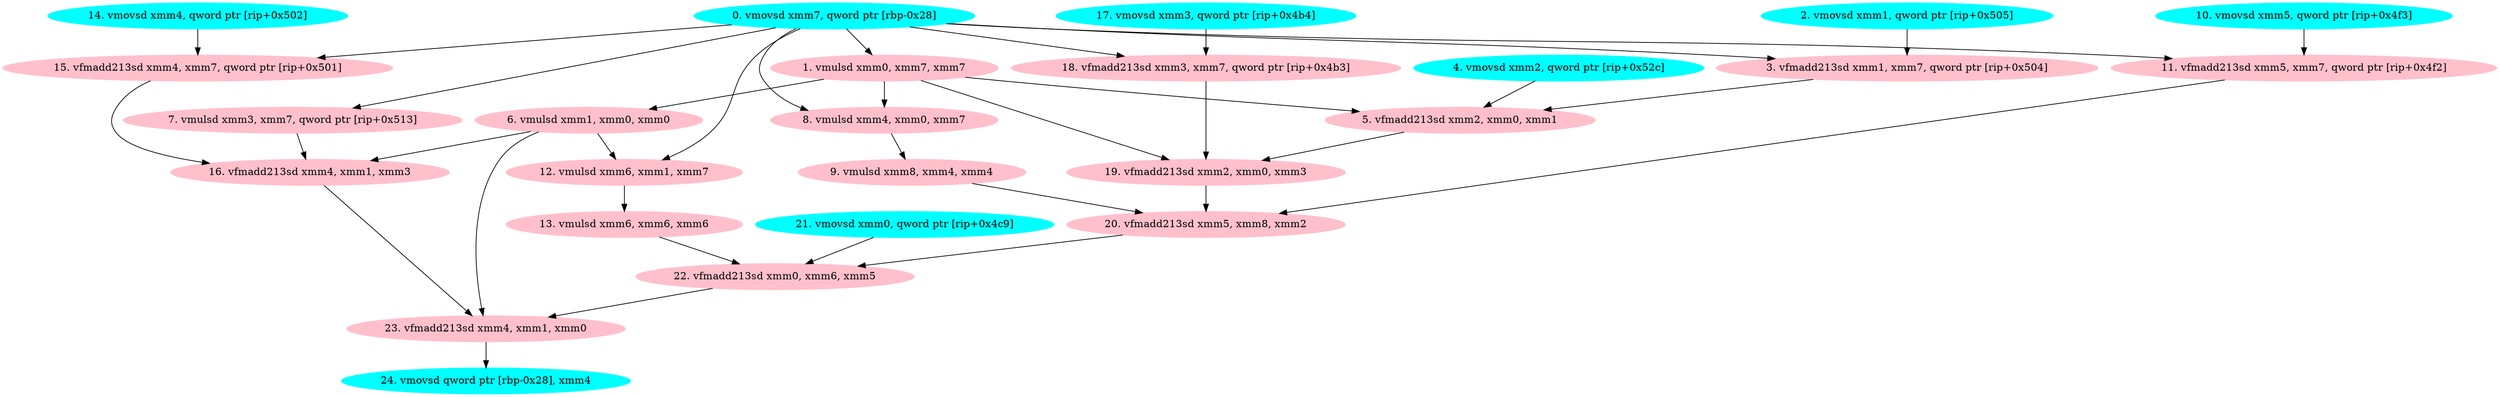 digraph IacaAnalysisGraph{
0 [label="0. vmovsd xmm7, qword ptr [rbp-0x28]", style=filled, color=cyan]
1 [label="1. vmulsd xmm0, xmm7, xmm7", style=filled, color=pink]
2 [label="2. vmovsd xmm1, qword ptr [rip+0x505]", style=filled, color=cyan]
3 [label="3. vfmadd213sd xmm1, xmm7, qword ptr [rip+0x504]", style=filled, color=pink]
4 [label="4. vmovsd xmm2, qword ptr [rip+0x52c]", style=filled, color=cyan]
5 [label="5. vfmadd213sd xmm2, xmm0, xmm1", style=filled, color=pink]
6 [label="6. vmulsd xmm1, xmm0, xmm0", style=filled, color=pink]
7 [label="7. vmulsd xmm3, xmm7, qword ptr [rip+0x513]", style=filled, color=pink]
8 [label="8. vmulsd xmm4, xmm0, xmm7", style=filled, color=pink]
9 [label="9. vmulsd xmm8, xmm4, xmm4", style=filled, color=pink]
10 [label="10. vmovsd xmm5, qword ptr [rip+0x4f3]", style=filled, color=cyan]
11 [label="11. vfmadd213sd xmm5, xmm7, qword ptr [rip+0x4f2]", style=filled, color=pink]
12 [label="12. vmulsd xmm6, xmm1, xmm7", style=filled, color=pink]
13 [label="13. vmulsd xmm6, xmm6, xmm6", style=filled, color=pink]
14 [label="14. vmovsd xmm4, qword ptr [rip+0x502]", style=filled, color=cyan]
15 [label="15. vfmadd213sd xmm4, xmm7, qword ptr [rip+0x501]", style=filled, color=pink]
16 [label="16. vfmadd213sd xmm4, xmm1, xmm3", style=filled, color=pink]
17 [label="17. vmovsd xmm3, qword ptr [rip+0x4b4]", style=filled, color=cyan]
18 [label="18. vfmadd213sd xmm3, xmm7, qword ptr [rip+0x4b3]", style=filled, color=pink]
19 [label="19. vfmadd213sd xmm2, xmm0, xmm3", style=filled, color=pink]
20 [label="20. vfmadd213sd xmm5, xmm8, xmm2", style=filled, color=pink]
21 [label="21. vmovsd xmm0, qword ptr [rip+0x4c9]", style=filled, color=cyan]
22 [label="22. vfmadd213sd xmm0, xmm6, xmm5", style=filled, color=pink]
23 [label="23. vfmadd213sd xmm4, xmm1, xmm0", style=filled, color=pink]
24 [label="24. vmovsd qword ptr [rbp-0x28], xmm4", style=filled, color=cyan]
0 -> 1
0 -> 3
2 -> 3
3 -> 5
1 -> 5
4 -> 5
1 -> 6
0 -> 7
0 -> 8
1 -> 8
8 -> 9
0 -> 11
10 -> 11
0 -> 12
6 -> 12
12 -> 13
0 -> 15
14 -> 15
7 -> 16
6 -> 16
15 -> 16
0 -> 18
17 -> 18
18 -> 19
1 -> 19
5 -> 19
19 -> 20
9 -> 20
11 -> 20
20 -> 22
13 -> 22
21 -> 22
22 -> 23
6 -> 23
16 -> 23
23 -> 24
}
